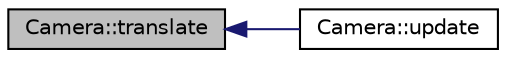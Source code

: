 digraph "Camera::translate"
{
  edge [fontname="Helvetica",fontsize="10",labelfontname="Helvetica",labelfontsize="10"];
  node [fontname="Helvetica",fontsize="10",shape=record];
  rankdir="LR";
  Node1 [label="Camera::translate",height=0.2,width=0.4,color="black", fillcolor="grey75", style="filled" fontcolor="black"];
  Node1 -> Node2 [dir="back",color="midnightblue",fontsize="10",style="solid",fontname="Helvetica"];
  Node2 [label="Camera::update",height=0.2,width=0.4,color="black", fillcolor="white", style="filled",URL="$class_camera.html#a42cda7239981a5618660d04bd5893556",tooltip="Checks for the camera&#39;s movement flags, moving the camera accordingly. "];
}
